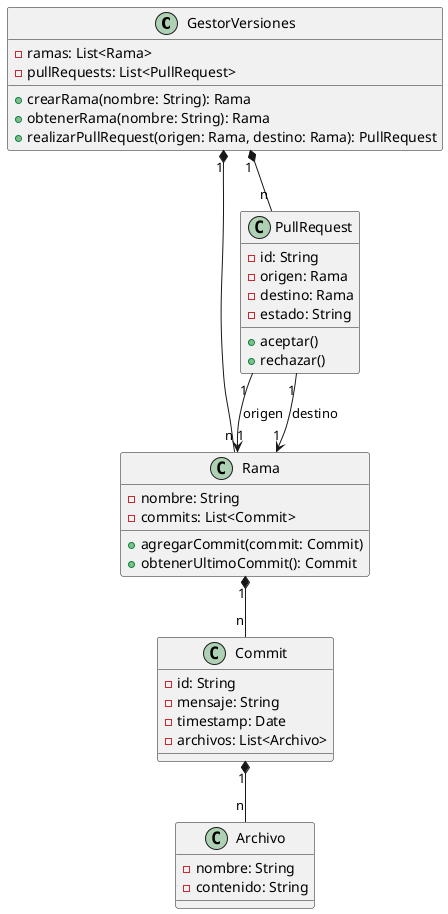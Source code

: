 @startuml

class GestorVersiones {
    - ramas: List<Rama>
    - pullRequests: List<PullRequest>
    + crearRama(nombre: String): Rama
    + obtenerRama(nombre: String): Rama
    + realizarPullRequest(origen: Rama, destino: Rama): PullRequest
}

class Rama {
    - nombre: String
    - commits: List<Commit>
    + agregarCommit(commit: Commit)
    + obtenerUltimoCommit(): Commit
}

class Commit {
    - id: String
    - mensaje: String
    - timestamp: Date
    - archivos: List<Archivo>
}

class Archivo {
    - nombre: String
    - contenido: String
}

class PullRequest {
    - id: String
    - origen: Rama
    - destino: Rama
    - estado: String
    + aceptar()
    + rechazar()
}

GestorVersiones "1" *-- "n" Rama
GestorVersiones "1" *-- "n" PullRequest
Rama "1" *-- "n" Commit
Commit "1" *-- "n" Archivo
PullRequest "1" --> "1" Rama : origen
PullRequest "1" --> "1" Rama : destino

@enduml
